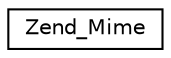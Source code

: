digraph G
{
  edge [fontname="Helvetica",fontsize="10",labelfontname="Helvetica",labelfontsize="10"];
  node [fontname="Helvetica",fontsize="10",shape=record];
  rankdir="LR";
  Node1 [label="Zend_Mime",height=0.2,width=0.4,color="black", fillcolor="white", style="filled",URL="$class_zend___mime.html"];
}

